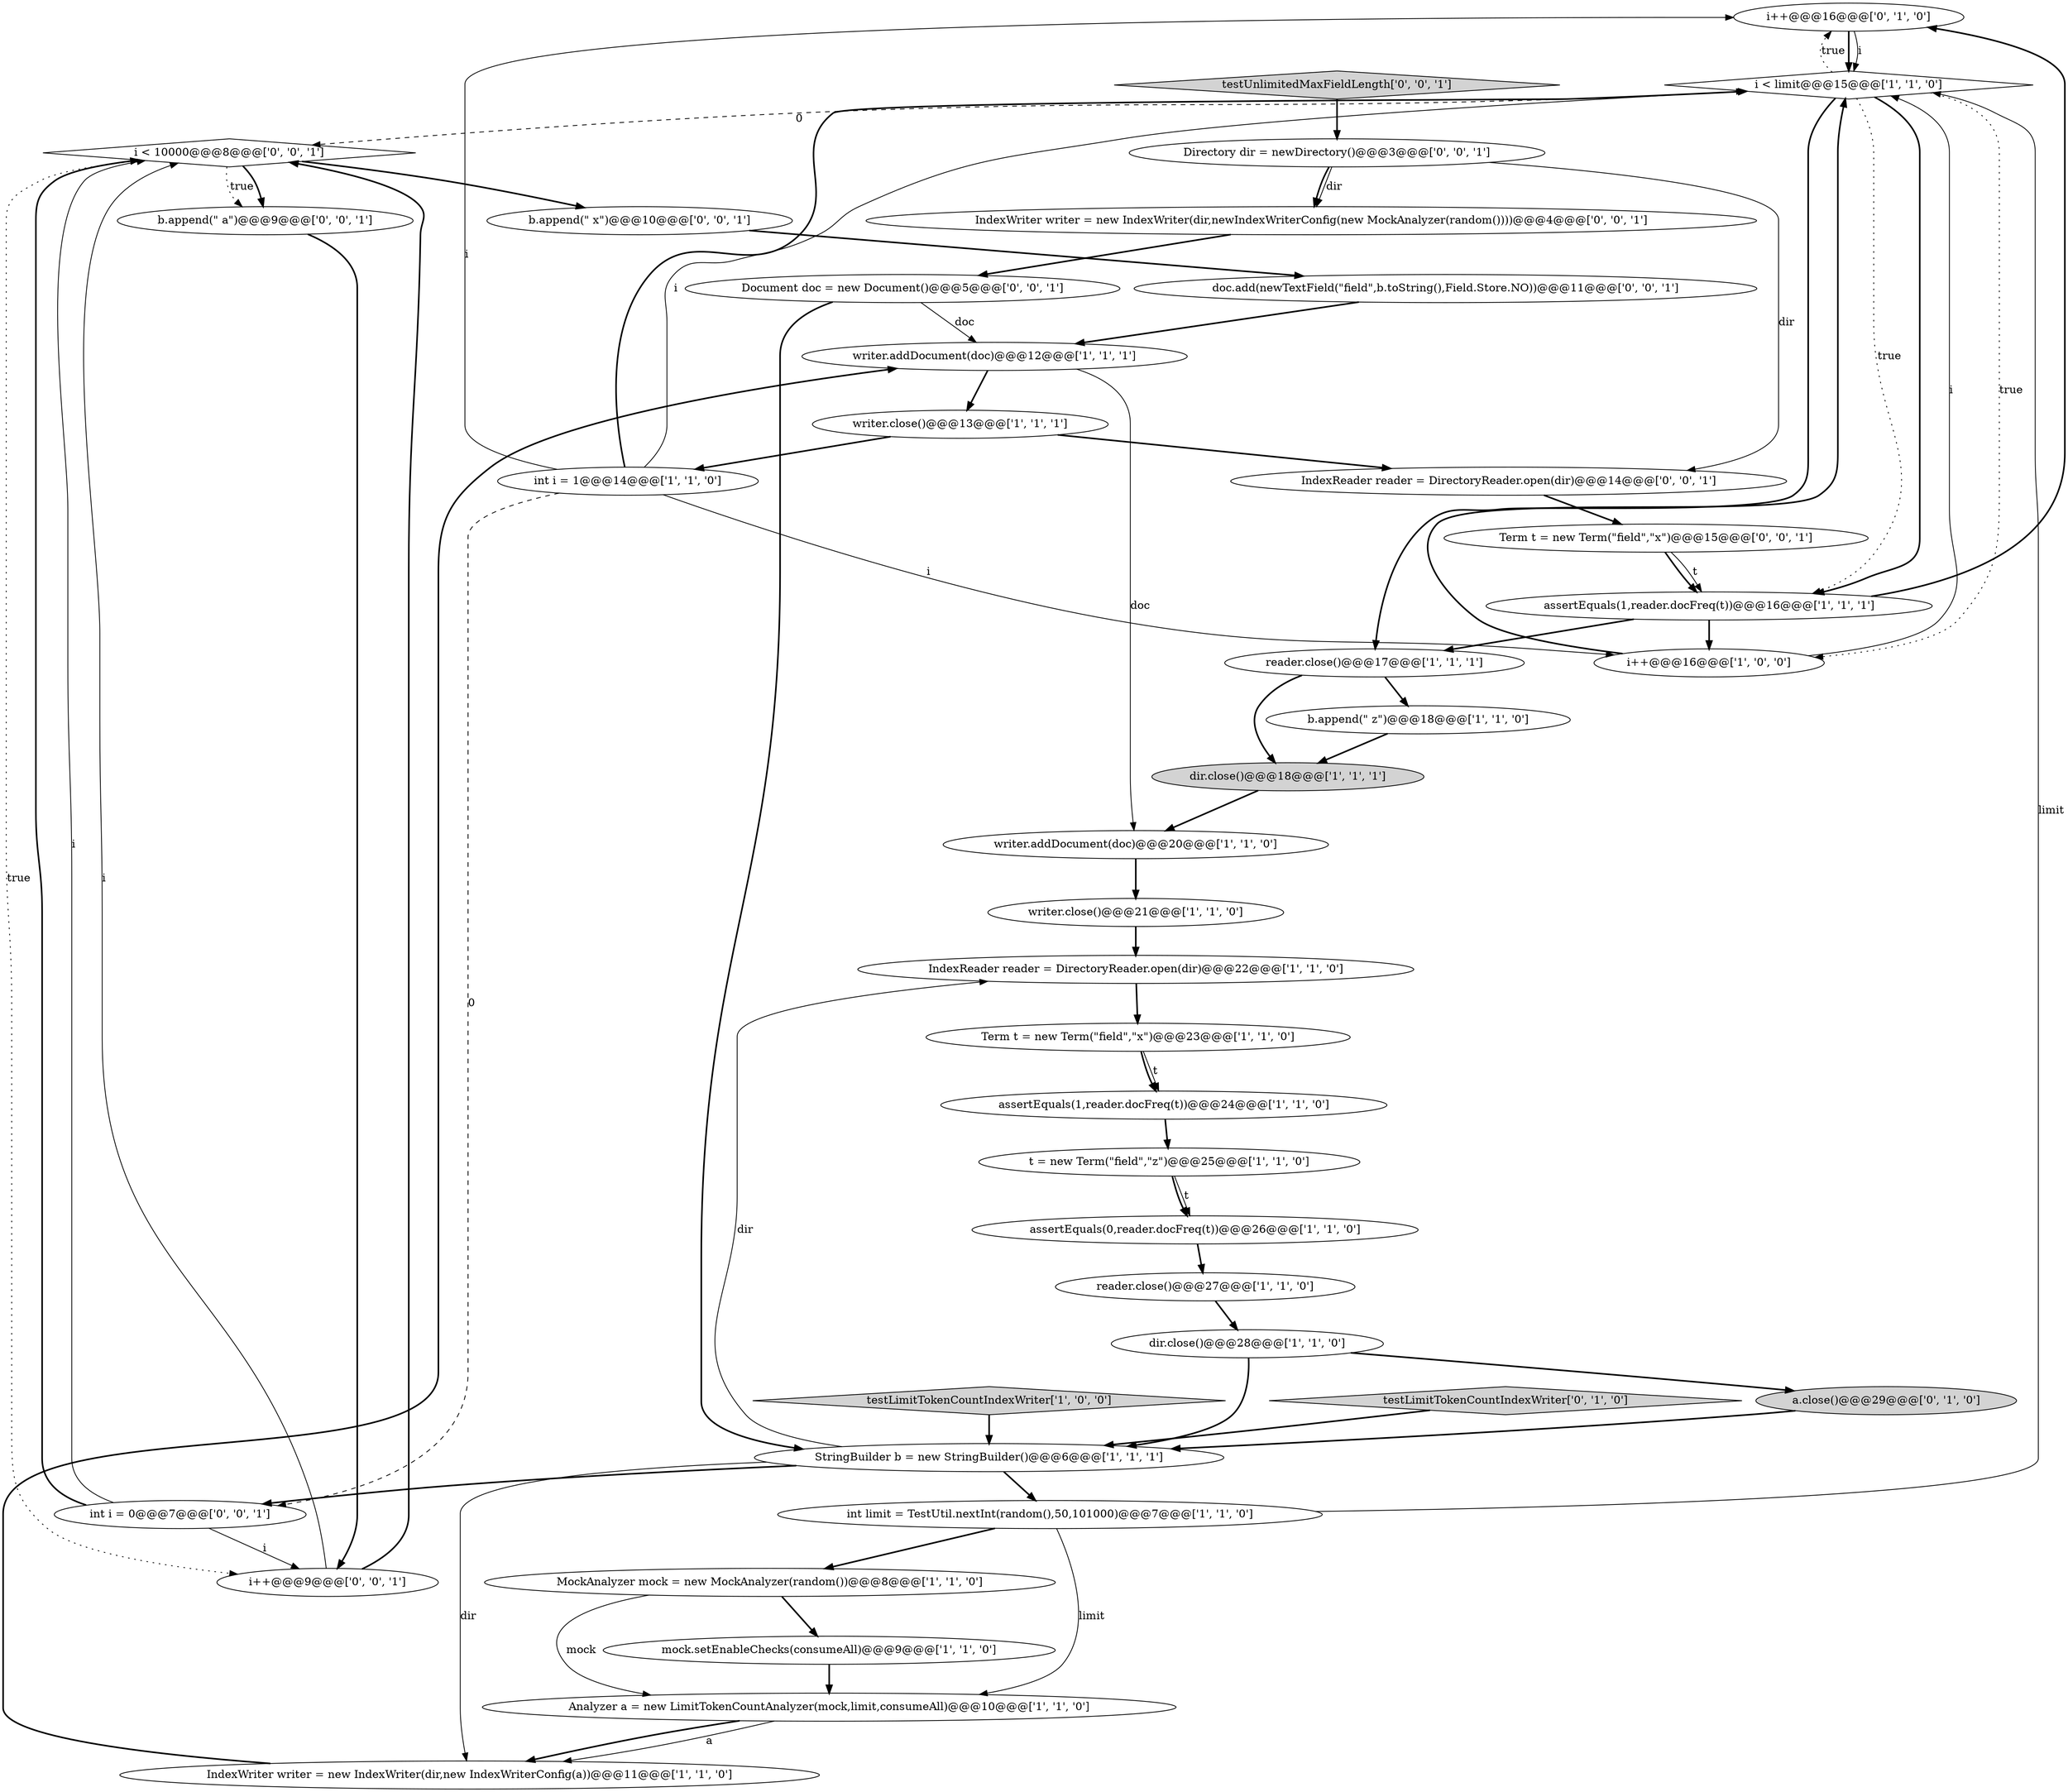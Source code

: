 digraph {
25 [style = filled, label = "i++@@@16@@@['0', '1', '0']", fillcolor = white, shape = ellipse image = "AAA0AAABBB2BBB"];
29 [style = filled, label = "testUnlimitedMaxFieldLength['0', '0', '1']", fillcolor = lightgray, shape = diamond image = "AAA0AAABBB3BBB"];
14 [style = filled, label = "mock.setEnableChecks(consumeAll)@@@9@@@['1', '1', '0']", fillcolor = white, shape = ellipse image = "AAA0AAABBB1BBB"];
36 [style = filled, label = "int i = 0@@@7@@@['0', '0', '1']", fillcolor = white, shape = ellipse image = "AAA0AAABBB3BBB"];
31 [style = filled, label = "i < 10000@@@8@@@['0', '0', '1']", fillcolor = white, shape = diamond image = "AAA0AAABBB3BBB"];
13 [style = filled, label = "int i = 1@@@14@@@['1', '1', '0']", fillcolor = white, shape = ellipse image = "AAA0AAABBB1BBB"];
30 [style = filled, label = "b.append(\" a\")@@@9@@@['0', '0', '1']", fillcolor = white, shape = ellipse image = "AAA0AAABBB3BBB"];
11 [style = filled, label = "writer.close()@@@21@@@['1', '1', '0']", fillcolor = white, shape = ellipse image = "AAA0AAABBB1BBB"];
33 [style = filled, label = "doc.add(newTextField(\"field\",b.toString(),Field.Store.NO))@@@11@@@['0', '0', '1']", fillcolor = white, shape = ellipse image = "AAA0AAABBB3BBB"];
19 [style = filled, label = "writer.addDocument(doc)@@@20@@@['1', '1', '0']", fillcolor = white, shape = ellipse image = "AAA0AAABBB1BBB"];
32 [style = filled, label = "Term t = new Term(\"field\",\"x\")@@@15@@@['0', '0', '1']", fillcolor = white, shape = ellipse image = "AAA0AAABBB3BBB"];
2 [style = filled, label = "testLimitTokenCountIndexWriter['1', '0', '0']", fillcolor = lightgray, shape = diamond image = "AAA0AAABBB1BBB"];
5 [style = filled, label = "assertEquals(1,reader.docFreq(t))@@@16@@@['1', '1', '1']", fillcolor = white, shape = ellipse image = "AAA0AAABBB1BBB"];
0 [style = filled, label = "dir.close()@@@28@@@['1', '1', '0']", fillcolor = white, shape = ellipse image = "AAA0AAABBB1BBB"];
10 [style = filled, label = "Analyzer a = new LimitTokenCountAnalyzer(mock,limit,consumeAll)@@@10@@@['1', '1', '0']", fillcolor = white, shape = ellipse image = "AAA0AAABBB1BBB"];
22 [style = filled, label = "assertEquals(0,reader.docFreq(t))@@@26@@@['1', '1', '0']", fillcolor = white, shape = ellipse image = "AAA0AAABBB1BBB"];
35 [style = filled, label = "Document doc = new Document()@@@5@@@['0', '0', '1']", fillcolor = white, shape = ellipse image = "AAA0AAABBB3BBB"];
24 [style = filled, label = "IndexReader reader = DirectoryReader.open(dir)@@@22@@@['1', '1', '0']", fillcolor = white, shape = ellipse image = "AAA0AAABBB1BBB"];
37 [style = filled, label = "IndexReader reader = DirectoryReader.open(dir)@@@14@@@['0', '0', '1']", fillcolor = white, shape = ellipse image = "AAA0AAABBB3BBB"];
15 [style = filled, label = "IndexWriter writer = new IndexWriter(dir,new IndexWriterConfig(a))@@@11@@@['1', '1', '0']", fillcolor = white, shape = ellipse image = "AAA0AAABBB1BBB"];
39 [style = filled, label = "b.append(\" x\")@@@10@@@['0', '0', '1']", fillcolor = white, shape = ellipse image = "AAA0AAABBB3BBB"];
18 [style = filled, label = "b.append(\" z\")@@@18@@@['1', '1', '0']", fillcolor = white, shape = ellipse image = "AAA0AAABBB1BBB"];
12 [style = filled, label = "reader.close()@@@17@@@['1', '1', '1']", fillcolor = white, shape = ellipse image = "AAA0AAABBB1BBB"];
3 [style = filled, label = "i++@@@16@@@['1', '0', '0']", fillcolor = white, shape = ellipse image = "AAA0AAABBB1BBB"];
6 [style = filled, label = "Term t = new Term(\"field\",\"x\")@@@23@@@['1', '1', '0']", fillcolor = white, shape = ellipse image = "AAA0AAABBB1BBB"];
21 [style = filled, label = "StringBuilder b = new StringBuilder()@@@6@@@['1', '1', '1']", fillcolor = white, shape = ellipse image = "AAA0AAABBB1BBB"];
27 [style = filled, label = "testLimitTokenCountIndexWriter['0', '1', '0']", fillcolor = lightgray, shape = diamond image = "AAA0AAABBB2BBB"];
9 [style = filled, label = "assertEquals(1,reader.docFreq(t))@@@24@@@['1', '1', '0']", fillcolor = white, shape = ellipse image = "AAA0AAABBB1BBB"];
23 [style = filled, label = "writer.close()@@@13@@@['1', '1', '1']", fillcolor = white, shape = ellipse image = "AAA0AAABBB1BBB"];
16 [style = filled, label = "writer.addDocument(doc)@@@12@@@['1', '1', '1']", fillcolor = white, shape = ellipse image = "AAA0AAABBB1BBB"];
38 [style = filled, label = "IndexWriter writer = new IndexWriter(dir,newIndexWriterConfig(new MockAnalyzer(random())))@@@4@@@['0', '0', '1']", fillcolor = white, shape = ellipse image = "AAA0AAABBB3BBB"];
7 [style = filled, label = "reader.close()@@@27@@@['1', '1', '0']", fillcolor = white, shape = ellipse image = "AAA0AAABBB1BBB"];
8 [style = filled, label = "t = new Term(\"field\",\"z\")@@@25@@@['1', '1', '0']", fillcolor = white, shape = ellipse image = "AAA0AAABBB1BBB"];
26 [style = filled, label = "a.close()@@@29@@@['0', '1', '0']", fillcolor = lightgray, shape = ellipse image = "AAA1AAABBB2BBB"];
4 [style = filled, label = "dir.close()@@@18@@@['1', '1', '1']", fillcolor = lightgray, shape = ellipse image = "AAA0AAABBB1BBB"];
17 [style = filled, label = "i < limit@@@15@@@['1', '1', '0']", fillcolor = white, shape = diamond image = "AAA0AAABBB1BBB"];
1 [style = filled, label = "int limit = TestUtil.nextInt(random(),50,101000)@@@7@@@['1', '1', '0']", fillcolor = white, shape = ellipse image = "AAA0AAABBB1BBB"];
34 [style = filled, label = "i++@@@9@@@['0', '0', '1']", fillcolor = white, shape = ellipse image = "AAA0AAABBB3BBB"];
20 [style = filled, label = "MockAnalyzer mock = new MockAnalyzer(random())@@@8@@@['1', '1', '0']", fillcolor = white, shape = ellipse image = "AAA0AAABBB1BBB"];
28 [style = filled, label = "Directory dir = newDirectory()@@@3@@@['0', '0', '1']", fillcolor = white, shape = ellipse image = "AAA0AAABBB3BBB"];
39->33 [style = bold, label=""];
30->34 [style = bold, label=""];
26->21 [style = bold, label=""];
28->37 [style = solid, label="dir"];
13->25 [style = solid, label="i"];
6->9 [style = solid, label="t"];
32->5 [style = bold, label=""];
28->38 [style = bold, label=""];
1->17 [style = solid, label="limit"];
13->17 [style = bold, label=""];
13->3 [style = solid, label="i"];
12->4 [style = bold, label=""];
29->28 [style = bold, label=""];
20->10 [style = solid, label="mock"];
17->12 [style = bold, label=""];
21->24 [style = solid, label="dir"];
32->5 [style = solid, label="t"];
13->36 [style = dashed, label="0"];
37->32 [style = bold, label=""];
25->17 [style = bold, label=""];
11->24 [style = bold, label=""];
35->16 [style = solid, label="doc"];
8->22 [style = solid, label="t"];
33->16 [style = bold, label=""];
6->9 [style = bold, label=""];
3->17 [style = solid, label="i"];
3->17 [style = bold, label=""];
23->13 [style = bold, label=""];
31->34 [style = dotted, label="true"];
4->19 [style = bold, label=""];
10->15 [style = solid, label="a"];
34->31 [style = solid, label="i"];
16->23 [style = bold, label=""];
19->11 [style = bold, label=""];
21->15 [style = solid, label="dir"];
5->25 [style = bold, label=""];
36->31 [style = bold, label=""];
34->31 [style = bold, label=""];
25->17 [style = solid, label="i"];
22->7 [style = bold, label=""];
28->38 [style = solid, label="dir"];
8->22 [style = bold, label=""];
7->0 [style = bold, label=""];
0->26 [style = bold, label=""];
15->16 [style = bold, label=""];
12->18 [style = bold, label=""];
0->21 [style = bold, label=""];
38->35 [style = bold, label=""];
31->30 [style = dotted, label="true"];
35->21 [style = bold, label=""];
16->19 [style = solid, label="doc"];
5->12 [style = bold, label=""];
10->15 [style = bold, label=""];
21->1 [style = bold, label=""];
5->3 [style = bold, label=""];
31->30 [style = bold, label=""];
23->37 [style = bold, label=""];
24->6 [style = bold, label=""];
9->8 [style = bold, label=""];
1->20 [style = bold, label=""];
31->39 [style = bold, label=""];
14->10 [style = bold, label=""];
20->14 [style = bold, label=""];
21->36 [style = bold, label=""];
1->10 [style = solid, label="limit"];
36->31 [style = solid, label="i"];
17->3 [style = dotted, label="true"];
13->17 [style = solid, label="i"];
17->5 [style = dotted, label="true"];
17->5 [style = bold, label=""];
2->21 [style = bold, label=""];
17->31 [style = dashed, label="0"];
17->25 [style = dotted, label="true"];
18->4 [style = bold, label=""];
27->21 [style = bold, label=""];
36->34 [style = solid, label="i"];
}
